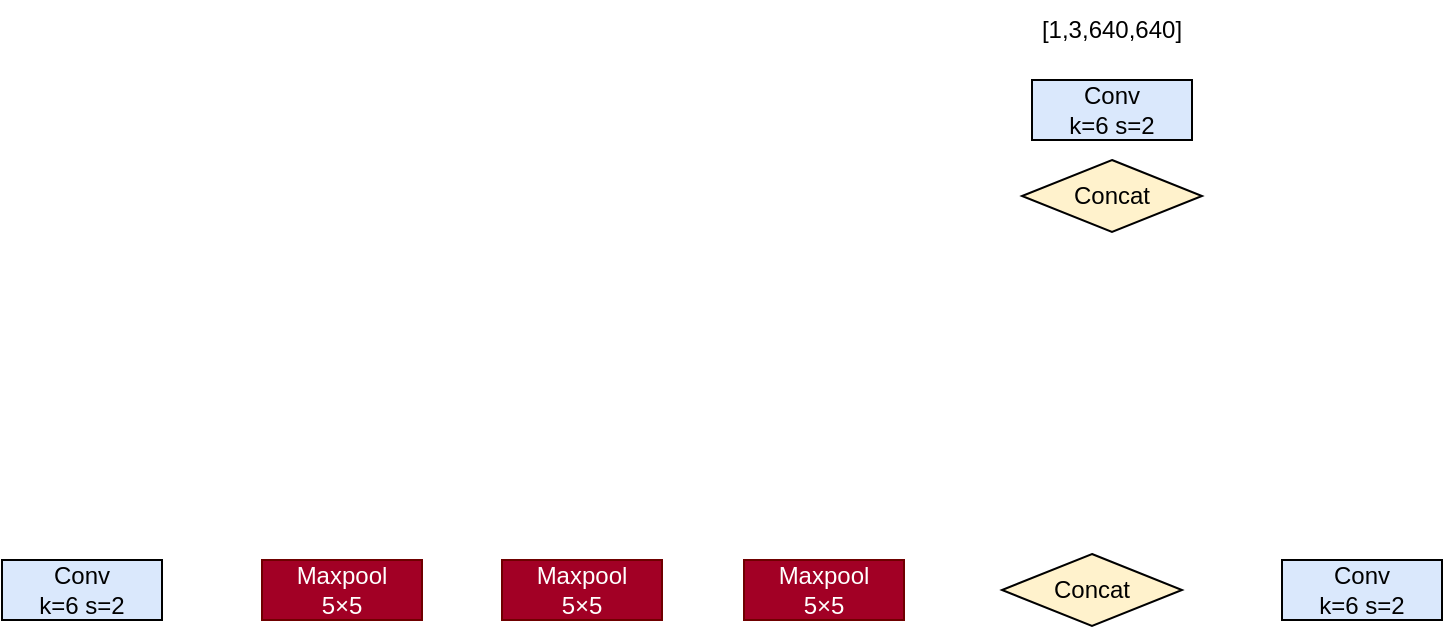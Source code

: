<mxfile version="21.3.2" type="github">
  <diagram name="第 1 页" id="RSp3KDEHoxh-OFUfuOCe">
    <mxGraphModel dx="272" dy="617" grid="1" gridSize="10" guides="1" tooltips="1" connect="1" arrows="1" fold="1" page="1" pageScale="1" pageWidth="827" pageHeight="1169" math="0" shadow="0">
      <root>
        <mxCell id="0" />
        <mxCell id="1" parent="0" />
        <mxCell id="sUZADojSoTXHIQ3Wr3C0-1" value="[1,3,640,640]" style="rounded=0;whiteSpace=wrap;html=1;fillColor=none;strokeColor=none;" vertex="1" parent="1">
          <mxGeometry x="1365" y="70" width="120" height="30" as="geometry" />
        </mxCell>
        <mxCell id="sUZADojSoTXHIQ3Wr3C0-2" value="Conv&lt;br&gt;k=6 s=2" style="rounded=0;whiteSpace=wrap;html=1;fillColor=#dae8fc;strokeColor=#000000;" vertex="1" parent="1">
          <mxGeometry x="1385" y="110" width="80" height="30" as="geometry" />
        </mxCell>
        <mxCell id="sUZADojSoTXHIQ3Wr3C0-3" value="Concat" style="rhombus;whiteSpace=wrap;html=1;fillColor=#fff2cc;strokeColor=#000000;" vertex="1" parent="1">
          <mxGeometry x="1380" y="150" width="90" height="36" as="geometry" />
        </mxCell>
        <mxCell id="sUZADojSoTXHIQ3Wr3C0-4" value="Conv&lt;br&gt;k=6 s=2" style="rounded=0;whiteSpace=wrap;html=1;fillColor=#dae8fc;strokeColor=#000000;" vertex="1" parent="1">
          <mxGeometry x="870" y="350" width="80" height="30" as="geometry" />
        </mxCell>
        <mxCell id="sUZADojSoTXHIQ3Wr3C0-5" value="Conv&lt;br&gt;k=6 s=2" style="rounded=0;whiteSpace=wrap;html=1;fillColor=#dae8fc;strokeColor=#000000;" vertex="1" parent="1">
          <mxGeometry x="1510" y="350" width="80" height="30" as="geometry" />
        </mxCell>
        <mxCell id="sUZADojSoTXHIQ3Wr3C0-6" value="Concat" style="rhombus;whiteSpace=wrap;html=1;fillColor=#fff2cc;strokeColor=#000000;" vertex="1" parent="1">
          <mxGeometry x="1370" y="347" width="90" height="36" as="geometry" />
        </mxCell>
        <mxCell id="sUZADojSoTXHIQ3Wr3C0-7" value="Maxpool&lt;br&gt;5×5" style="rounded=0;whiteSpace=wrap;html=1;fillColor=#a20025;strokeColor=#6F0000;fontColor=#ffffff;" vertex="1" parent="1">
          <mxGeometry x="1241" y="350" width="80" height="30" as="geometry" />
        </mxCell>
        <mxCell id="sUZADojSoTXHIQ3Wr3C0-8" value="Maxpool&lt;br&gt;5×5" style="rounded=0;whiteSpace=wrap;html=1;fillColor=#a20025;strokeColor=#6F0000;fontColor=#ffffff;" vertex="1" parent="1">
          <mxGeometry x="1000" y="350" width="80" height="30" as="geometry" />
        </mxCell>
        <mxCell id="sUZADojSoTXHIQ3Wr3C0-9" value="Maxpool&lt;br&gt;5×5" style="rounded=0;whiteSpace=wrap;html=1;fillColor=#a20025;strokeColor=#6F0000;fontColor=#ffffff;" vertex="1" parent="1">
          <mxGeometry x="1120" y="350" width="80" height="30" as="geometry" />
        </mxCell>
      </root>
    </mxGraphModel>
  </diagram>
</mxfile>
